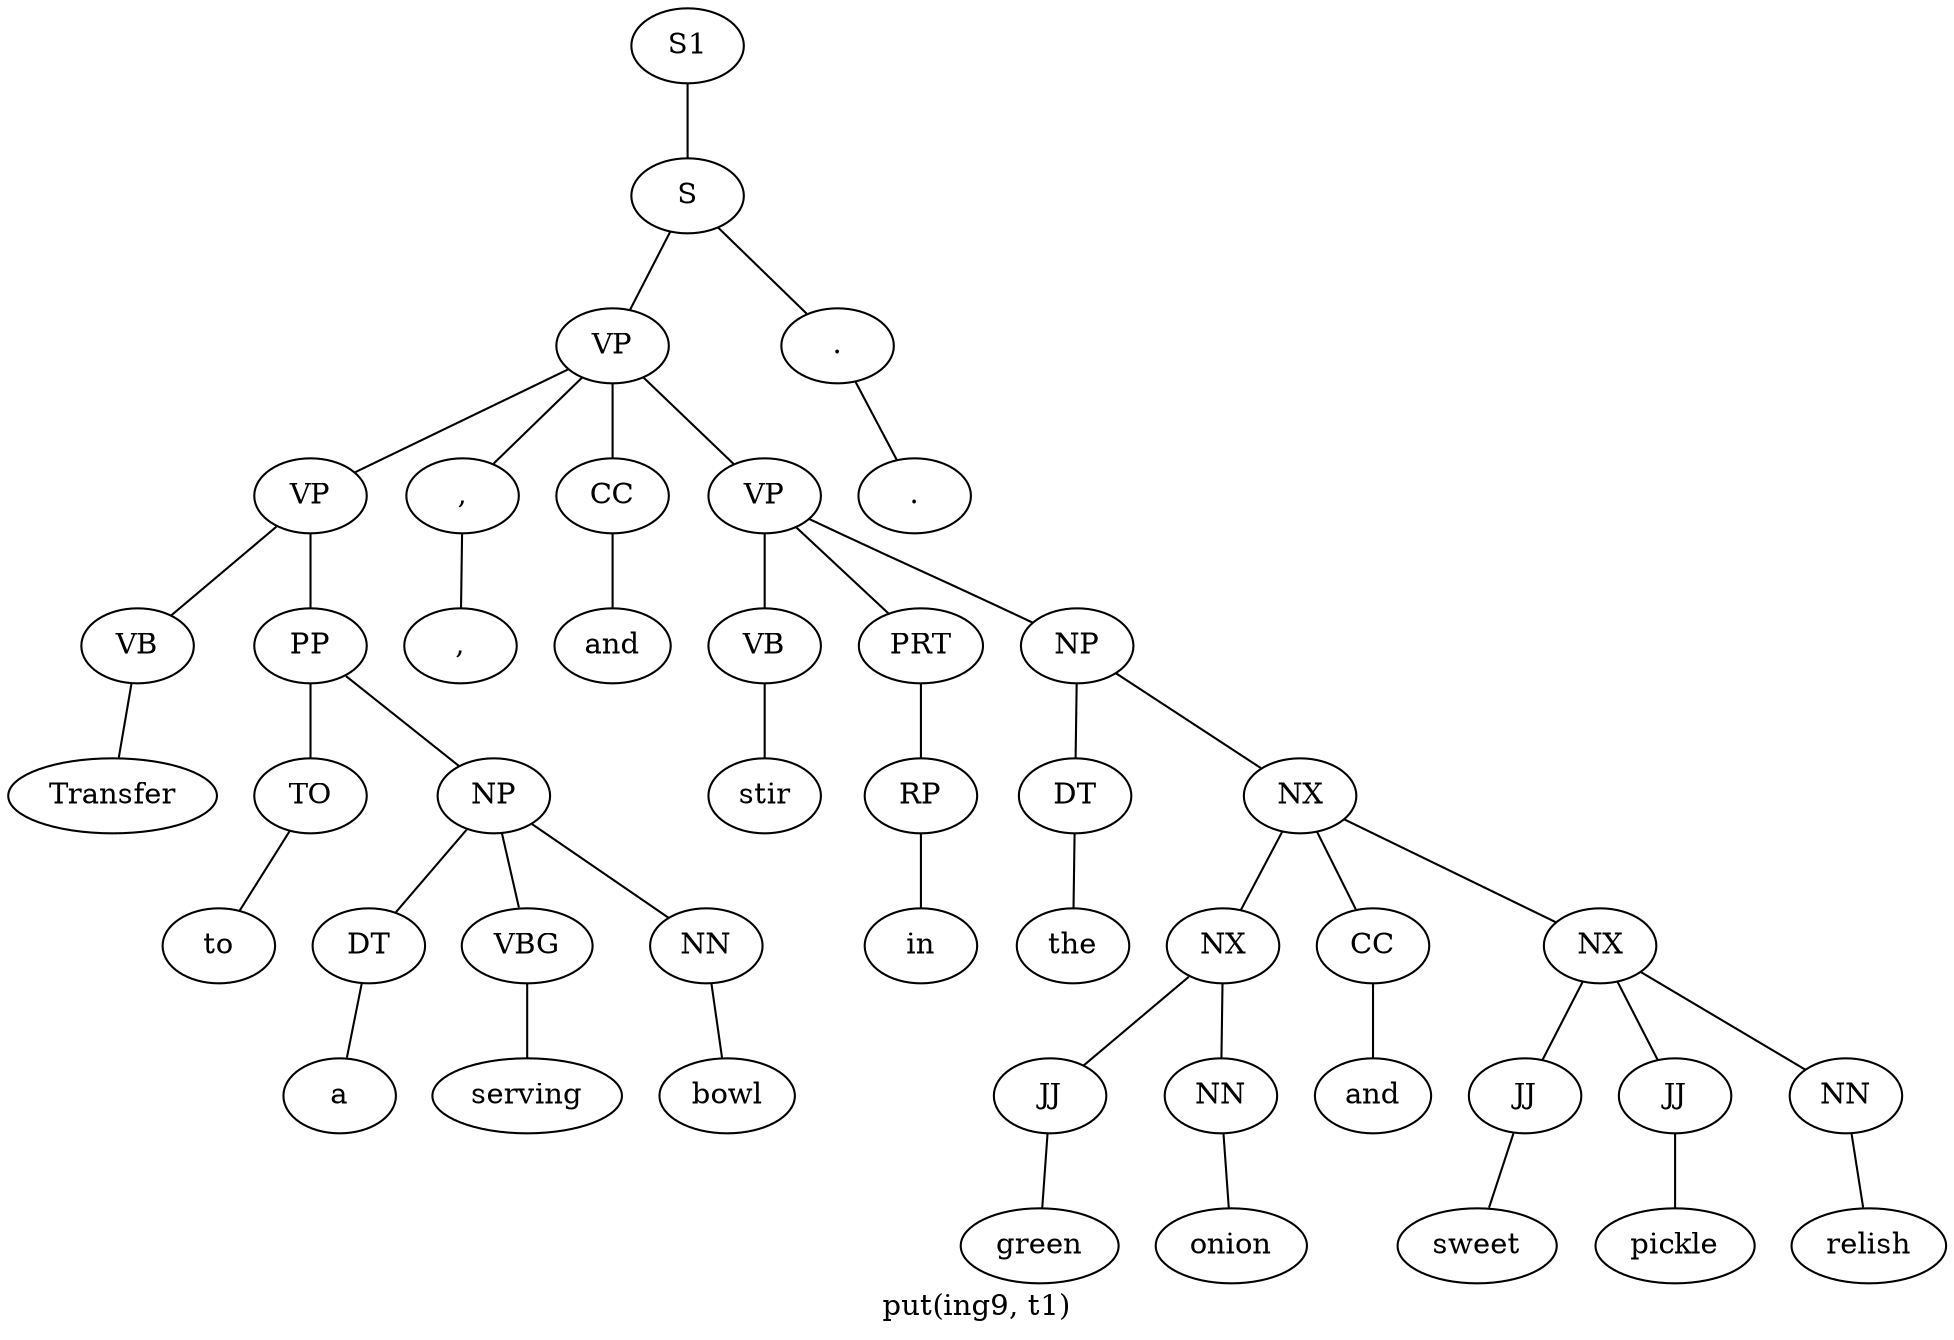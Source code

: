 graph SyntaxGraph {
	label = "put(ing9, t1)";
	Node0 [label="S1"];
	Node1 [label="S"];
	Node2 [label="VP"];
	Node3 [label="VP"];
	Node4 [label="VB"];
	Node5 [label="Transfer"];
	Node6 [label="PP"];
	Node7 [label="TO"];
	Node8 [label="to"];
	Node9 [label="NP"];
	Node10 [label="DT"];
	Node11 [label="a"];
	Node12 [label="VBG"];
	Node13 [label="serving"];
	Node14 [label="NN"];
	Node15 [label="bowl"];
	Node16 [label=","];
	Node17 [label=","];
	Node18 [label="CC"];
	Node19 [label="and"];
	Node20 [label="VP"];
	Node21 [label="VB"];
	Node22 [label="stir"];
	Node23 [label="PRT"];
	Node24 [label="RP"];
	Node25 [label="in"];
	Node26 [label="NP"];
	Node27 [label="DT"];
	Node28 [label="the"];
	Node29 [label="NX"];
	Node30 [label="NX"];
	Node31 [label="JJ"];
	Node32 [label="green"];
	Node33 [label="NN"];
	Node34 [label="onion"];
	Node35 [label="CC"];
	Node36 [label="and"];
	Node37 [label="NX"];
	Node38 [label="JJ"];
	Node39 [label="sweet"];
	Node40 [label="JJ"];
	Node41 [label="pickle"];
	Node42 [label="NN"];
	Node43 [label="relish"];
	Node44 [label="."];
	Node45 [label="."];

	Node0 -- Node1;
	Node1 -- Node2;
	Node1 -- Node44;
	Node2 -- Node3;
	Node2 -- Node16;
	Node2 -- Node18;
	Node2 -- Node20;
	Node3 -- Node4;
	Node3 -- Node6;
	Node4 -- Node5;
	Node6 -- Node7;
	Node6 -- Node9;
	Node7 -- Node8;
	Node9 -- Node10;
	Node9 -- Node12;
	Node9 -- Node14;
	Node10 -- Node11;
	Node12 -- Node13;
	Node14 -- Node15;
	Node16 -- Node17;
	Node18 -- Node19;
	Node20 -- Node21;
	Node20 -- Node23;
	Node20 -- Node26;
	Node21 -- Node22;
	Node23 -- Node24;
	Node24 -- Node25;
	Node26 -- Node27;
	Node26 -- Node29;
	Node27 -- Node28;
	Node29 -- Node30;
	Node29 -- Node35;
	Node29 -- Node37;
	Node30 -- Node31;
	Node30 -- Node33;
	Node31 -- Node32;
	Node33 -- Node34;
	Node35 -- Node36;
	Node37 -- Node38;
	Node37 -- Node40;
	Node37 -- Node42;
	Node38 -- Node39;
	Node40 -- Node41;
	Node42 -- Node43;
	Node44 -- Node45;
}